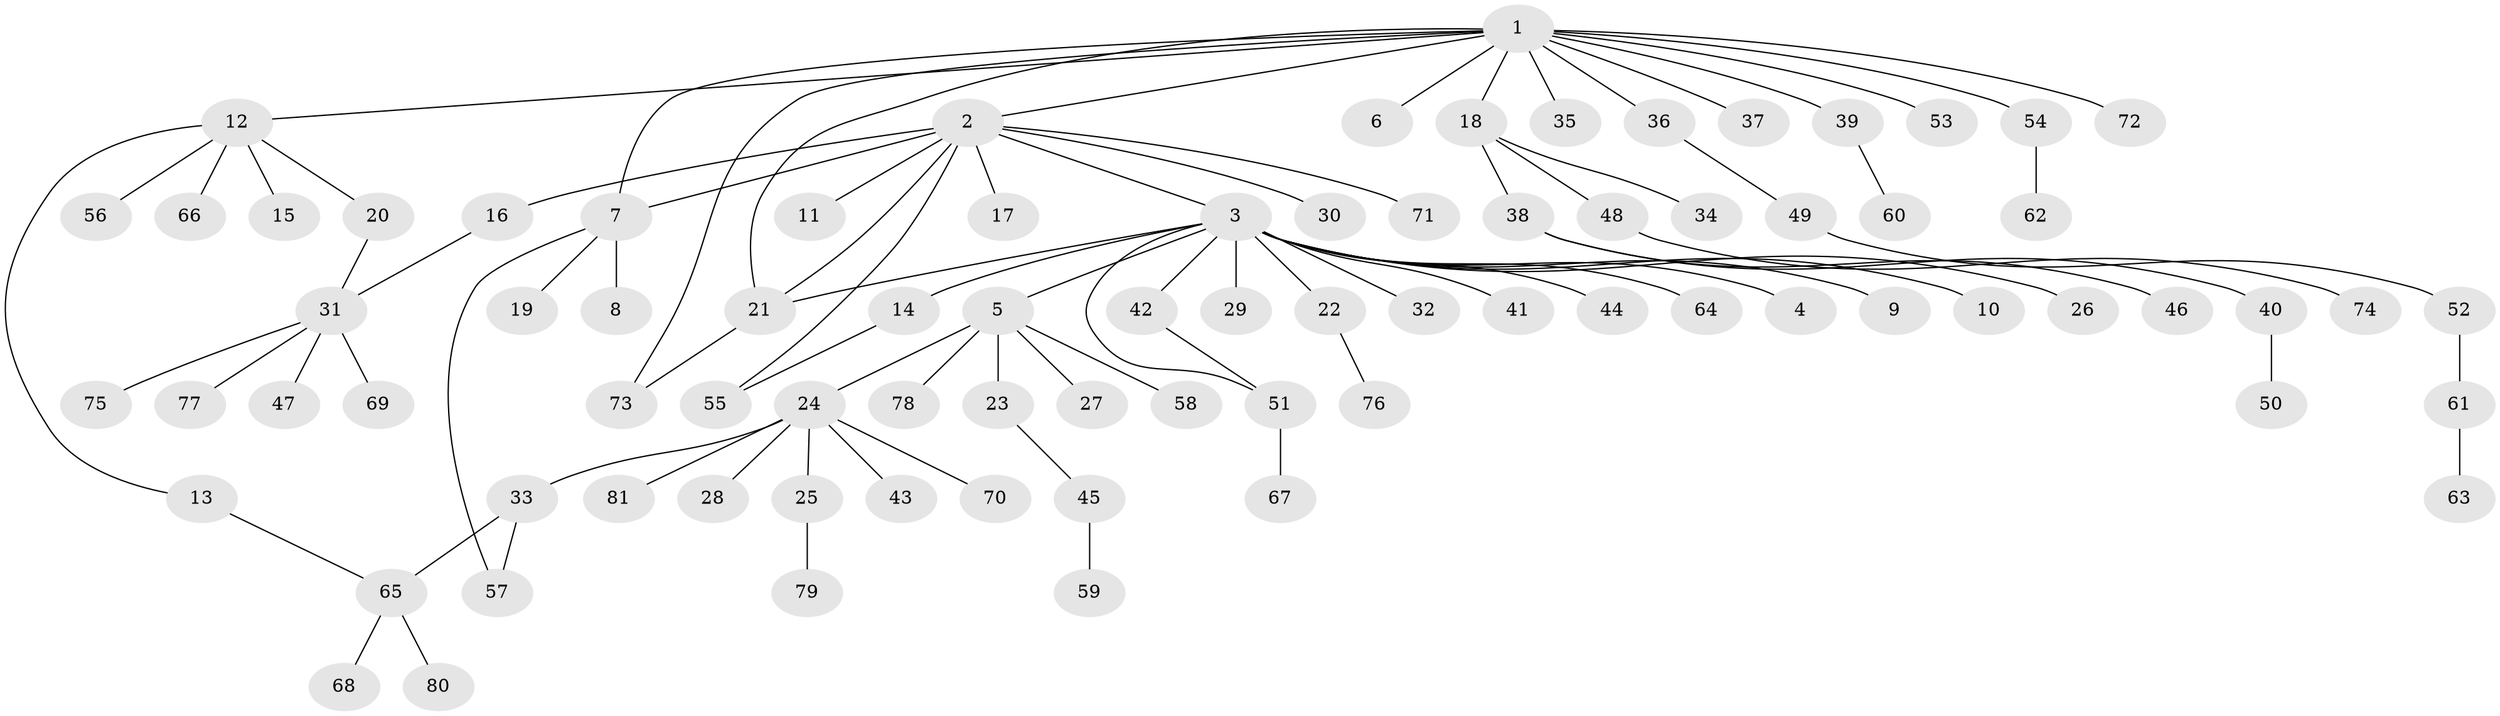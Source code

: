 // Generated by graph-tools (version 1.1) at 2025/14/03/09/25 04:14:25]
// undirected, 81 vertices, 89 edges
graph export_dot {
graph [start="1"]
  node [color=gray90,style=filled];
  1;
  2;
  3;
  4;
  5;
  6;
  7;
  8;
  9;
  10;
  11;
  12;
  13;
  14;
  15;
  16;
  17;
  18;
  19;
  20;
  21;
  22;
  23;
  24;
  25;
  26;
  27;
  28;
  29;
  30;
  31;
  32;
  33;
  34;
  35;
  36;
  37;
  38;
  39;
  40;
  41;
  42;
  43;
  44;
  45;
  46;
  47;
  48;
  49;
  50;
  51;
  52;
  53;
  54;
  55;
  56;
  57;
  58;
  59;
  60;
  61;
  62;
  63;
  64;
  65;
  66;
  67;
  68;
  69;
  70;
  71;
  72;
  73;
  74;
  75;
  76;
  77;
  78;
  79;
  80;
  81;
  1 -- 2;
  1 -- 6;
  1 -- 7;
  1 -- 12;
  1 -- 18;
  1 -- 21;
  1 -- 35;
  1 -- 36;
  1 -- 37;
  1 -- 39;
  1 -- 53;
  1 -- 54;
  1 -- 72;
  1 -- 73;
  2 -- 3;
  2 -- 7;
  2 -- 11;
  2 -- 16;
  2 -- 17;
  2 -- 21;
  2 -- 30;
  2 -- 55;
  2 -- 71;
  3 -- 4;
  3 -- 5;
  3 -- 9;
  3 -- 10;
  3 -- 14;
  3 -- 21;
  3 -- 22;
  3 -- 26;
  3 -- 29;
  3 -- 32;
  3 -- 41;
  3 -- 42;
  3 -- 44;
  3 -- 51;
  3 -- 64;
  5 -- 23;
  5 -- 24;
  5 -- 27;
  5 -- 58;
  5 -- 78;
  7 -- 8;
  7 -- 19;
  7 -- 57;
  12 -- 13;
  12 -- 15;
  12 -- 20;
  12 -- 56;
  12 -- 66;
  13 -- 65;
  14 -- 55;
  16 -- 31;
  18 -- 34;
  18 -- 38;
  18 -- 48;
  20 -- 31;
  21 -- 73;
  22 -- 76;
  23 -- 45;
  24 -- 25;
  24 -- 28;
  24 -- 33;
  24 -- 43;
  24 -- 70;
  24 -- 81;
  25 -- 79;
  31 -- 47;
  31 -- 69;
  31 -- 75;
  31 -- 77;
  33 -- 57;
  33 -- 65;
  36 -- 49;
  38 -- 40;
  38 -- 46;
  39 -- 60;
  40 -- 50;
  42 -- 51;
  45 -- 59;
  48 -- 74;
  49 -- 52;
  51 -- 67;
  52 -- 61;
  54 -- 62;
  61 -- 63;
  65 -- 68;
  65 -- 80;
}
